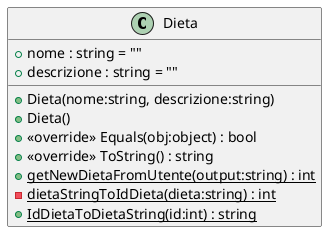 @startuml
class Dieta {
    + nome : string = ""
    + descrizione : string = ""
    + Dieta(nome:string, descrizione:string)
    + Dieta()
    + <<override>> Equals(obj:object) : bool
    + <<override>> ToString() : string
    + {static} getNewDietaFromUtente(output:string) : int
    - {static} dietaStringToIdDieta(dieta:string) : int
    + {static} IdDietaToDietaString(id:int) : string
}
@enduml
